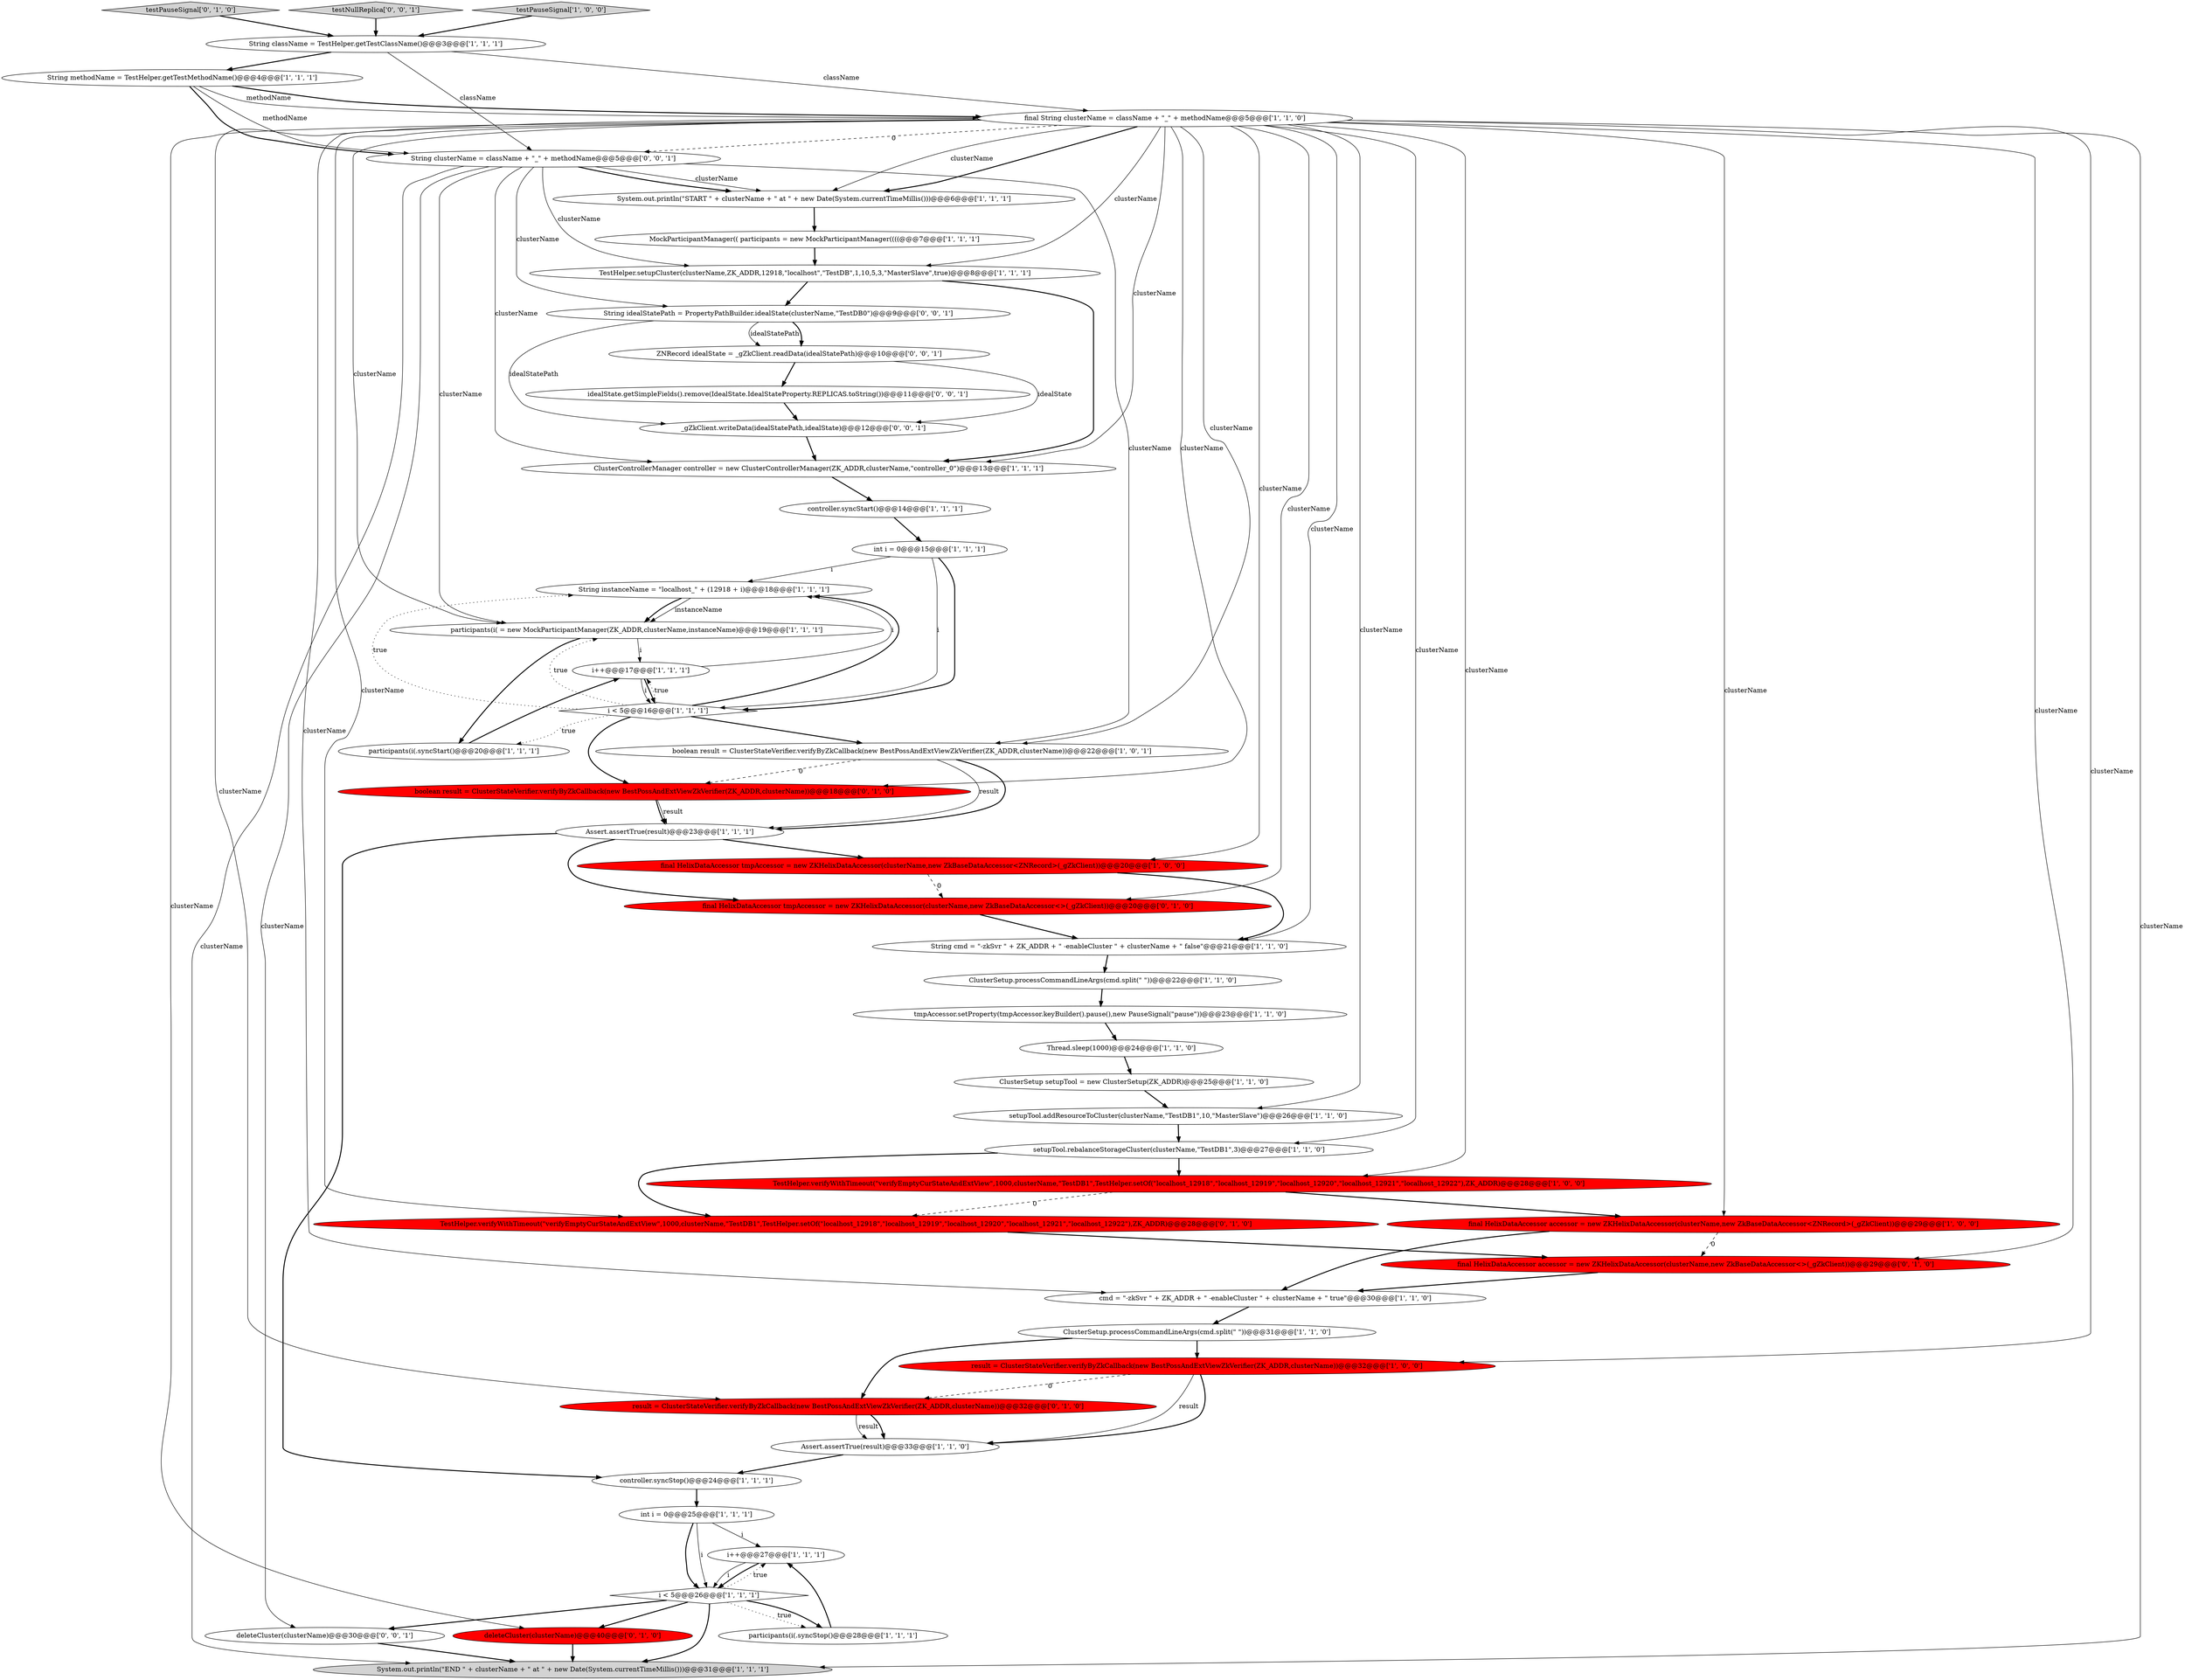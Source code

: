 digraph {
41 [style = filled, label = "TestHelper.verifyWithTimeout(\"verifyEmptyCurStateAndExtView\",1000,clusterName,\"TestDB1\",TestHelper.setOf(\"localhost_12918\",\"localhost_12919\",\"localhost_12920\",\"localhost_12921\",\"localhost_12922\"),ZK_ADDR)@@@28@@@['0', '1', '0']", fillcolor = red, shape = ellipse image = "AAA1AAABBB2BBB"];
0 [style = filled, label = "String methodName = TestHelper.getTestMethodName()@@@4@@@['1', '1', '1']", fillcolor = white, shape = ellipse image = "AAA0AAABBB1BBB"];
1 [style = filled, label = "ClusterControllerManager controller = new ClusterControllerManager(ZK_ADDR,clusterName,\"controller_0\")@@@13@@@['1', '1', '1']", fillcolor = white, shape = ellipse image = "AAA0AAABBB1BBB"];
39 [style = filled, label = "final HelixDataAccessor accessor = new ZKHelixDataAccessor(clusterName,new ZkBaseDataAccessor<>(_gZkClient))@@@29@@@['0', '1', '0']", fillcolor = red, shape = ellipse image = "AAA1AAABBB2BBB"];
35 [style = filled, label = "String instanceName = \"localhost_\" + (12918 + i)@@@18@@@['1', '1', '1']", fillcolor = white, shape = ellipse image = "AAA0AAABBB1BBB"];
36 [style = filled, label = "boolean result = ClusterStateVerifier.verifyByZkCallback(new BestPossAndExtViewZkVerifier(ZK_ADDR,clusterName))@@@22@@@['1', '0', '1']", fillcolor = white, shape = ellipse image = "AAA0AAABBB1BBB"];
16 [style = filled, label = "final HelixDataAccessor tmpAccessor = new ZKHelixDataAccessor(clusterName,new ZkBaseDataAccessor<ZNRecord>(_gZkClient))@@@20@@@['1', '0', '0']", fillcolor = red, shape = ellipse image = "AAA1AAABBB1BBB"];
15 [style = filled, label = "result = ClusterStateVerifier.verifyByZkCallback(new BestPossAndExtViewZkVerifier(ZK_ADDR,clusterName))@@@32@@@['1', '0', '0']", fillcolor = red, shape = ellipse image = "AAA1AAABBB1BBB"];
18 [style = filled, label = "TestHelper.setupCluster(clusterName,ZK_ADDR,12918,\"localhost\",\"TestDB\",1,10,5,3,\"MasterSlave\",true)@@@8@@@['1', '1', '1']", fillcolor = white, shape = ellipse image = "AAA0AAABBB1BBB"];
31 [style = filled, label = "System.out.println(\"START \" + clusterName + \" at \" + new Date(System.currentTimeMillis()))@@@6@@@['1', '1', '1']", fillcolor = white, shape = ellipse image = "AAA0AAABBB1BBB"];
12 [style = filled, label = "ClusterSetup.processCommandLineArgs(cmd.split(\" \"))@@@22@@@['1', '1', '0']", fillcolor = white, shape = ellipse image = "AAA0AAABBB1BBB"];
7 [style = filled, label = "Assert.assertTrue(result)@@@33@@@['1', '1', '0']", fillcolor = white, shape = ellipse image = "AAA0AAABBB1BBB"];
40 [style = filled, label = "final HelixDataAccessor tmpAccessor = new ZKHelixDataAccessor(clusterName,new ZkBaseDataAccessor<>(_gZkClient))@@@20@@@['0', '1', '0']", fillcolor = red, shape = ellipse image = "AAA1AAABBB2BBB"];
27 [style = filled, label = "tmpAccessor.setProperty(tmpAccessor.keyBuilder().pause(),new PauseSignal(\"pause\"))@@@23@@@['1', '1', '0']", fillcolor = white, shape = ellipse image = "AAA0AAABBB1BBB"];
13 [style = filled, label = "int i = 0@@@15@@@['1', '1', '1']", fillcolor = white, shape = ellipse image = "AAA0AAABBB1BBB"];
5 [style = filled, label = "controller.syncStop()@@@24@@@['1', '1', '1']", fillcolor = white, shape = ellipse image = "AAA0AAABBB1BBB"];
11 [style = filled, label = "setupTool.addResourceToCluster(clusterName,\"TestDB1\",10,\"MasterSlave\")@@@26@@@['1', '1', '0']", fillcolor = white, shape = ellipse image = "AAA0AAABBB1BBB"];
2 [style = filled, label = "setupTool.rebalanceStorageCluster(clusterName,\"TestDB1\",3)@@@27@@@['1', '1', '0']", fillcolor = white, shape = ellipse image = "AAA0AAABBB1BBB"];
19 [style = filled, label = "String cmd = \"-zkSvr \" + ZK_ADDR + \" -enableCluster \" + clusterName + \" false\"@@@21@@@['1', '1', '0']", fillcolor = white, shape = ellipse image = "AAA0AAABBB1BBB"];
43 [style = filled, label = "result = ClusterStateVerifier.verifyByZkCallback(new BestPossAndExtViewZkVerifier(ZK_ADDR,clusterName))@@@32@@@['0', '1', '0']", fillcolor = red, shape = ellipse image = "AAA1AAABBB2BBB"];
17 [style = filled, label = "i++@@@27@@@['1', '1', '1']", fillcolor = white, shape = ellipse image = "AAA0AAABBB1BBB"];
49 [style = filled, label = "ZNRecord idealState = _gZkClient.readData(idealStatePath)@@@10@@@['0', '0', '1']", fillcolor = white, shape = ellipse image = "AAA0AAABBB3BBB"];
26 [style = filled, label = "i < 5@@@26@@@['1', '1', '1']", fillcolor = white, shape = diamond image = "AAA0AAABBB1BBB"];
28 [style = filled, label = "i < 5@@@16@@@['1', '1', '1']", fillcolor = white, shape = diamond image = "AAA0AAABBB1BBB"];
45 [style = filled, label = "idealState.getSimpleFields().remove(IdealState.IdealStateProperty.REPLICAS.toString())@@@11@@@['0', '0', '1']", fillcolor = white, shape = ellipse image = "AAA0AAABBB3BBB"];
37 [style = filled, label = "deleteCluster(clusterName)@@@40@@@['0', '1', '0']", fillcolor = red, shape = ellipse image = "AAA1AAABBB2BBB"];
42 [style = filled, label = "testPauseSignal['0', '1', '0']", fillcolor = lightgray, shape = diamond image = "AAA0AAABBB2BBB"];
48 [style = filled, label = "String clusterName = className + \"_\" + methodName@@@5@@@['0', '0', '1']", fillcolor = white, shape = ellipse image = "AAA0AAABBB3BBB"];
21 [style = filled, label = "final HelixDataAccessor accessor = new ZKHelixDataAccessor(clusterName,new ZkBaseDataAccessor<ZNRecord>(_gZkClient))@@@29@@@['1', '0', '0']", fillcolor = red, shape = ellipse image = "AAA1AAABBB1BBB"];
6 [style = filled, label = "i++@@@17@@@['1', '1', '1']", fillcolor = white, shape = ellipse image = "AAA0AAABBB1BBB"];
30 [style = filled, label = "cmd = \"-zkSvr \" + ZK_ADDR + \" -enableCluster \" + clusterName + \" true\"@@@30@@@['1', '1', '0']", fillcolor = white, shape = ellipse image = "AAA0AAABBB1BBB"];
23 [style = filled, label = "System.out.println(\"END \" + clusterName + \" at \" + new Date(System.currentTimeMillis()))@@@31@@@['1', '1', '1']", fillcolor = lightgray, shape = ellipse image = "AAA0AAABBB1BBB"];
25 [style = filled, label = "final String clusterName = className + \"_\" + methodName@@@5@@@['1', '1', '0']", fillcolor = white, shape = ellipse image = "AAA0AAABBB1BBB"];
4 [style = filled, label = "String className = TestHelper.getTestClassName()@@@3@@@['1', '1', '1']", fillcolor = white, shape = ellipse image = "AAA0AAABBB1BBB"];
22 [style = filled, label = "controller.syncStart()@@@14@@@['1', '1', '1']", fillcolor = white, shape = ellipse image = "AAA0AAABBB1BBB"];
47 [style = filled, label = "testNullReplica['0', '0', '1']", fillcolor = lightgray, shape = diamond image = "AAA0AAABBB3BBB"];
44 [style = filled, label = "deleteCluster(clusterName)@@@30@@@['0', '0', '1']", fillcolor = white, shape = ellipse image = "AAA0AAABBB3BBB"];
50 [style = filled, label = "_gZkClient.writeData(idealStatePath,idealState)@@@12@@@['0', '0', '1']", fillcolor = white, shape = ellipse image = "AAA0AAABBB3BBB"];
34 [style = filled, label = "Assert.assertTrue(result)@@@23@@@['1', '1', '1']", fillcolor = white, shape = ellipse image = "AAA0AAABBB1BBB"];
32 [style = filled, label = "participants(i(.syncStart()@@@20@@@['1', '1', '1']", fillcolor = white, shape = ellipse image = "AAA0AAABBB1BBB"];
3 [style = filled, label = "participants(i( = new MockParticipantManager(ZK_ADDR,clusterName,instanceName)@@@19@@@['1', '1', '1']", fillcolor = white, shape = ellipse image = "AAA0AAABBB1BBB"];
9 [style = filled, label = "MockParticipantManager(( participants = new MockParticipantManager((((@@@7@@@['1', '1', '1']", fillcolor = white, shape = ellipse image = "AAA0AAABBB1BBB"];
20 [style = filled, label = "testPauseSignal['1', '0', '0']", fillcolor = lightgray, shape = diamond image = "AAA0AAABBB1BBB"];
8 [style = filled, label = "participants(i(.syncStop()@@@28@@@['1', '1', '1']", fillcolor = white, shape = ellipse image = "AAA0AAABBB1BBB"];
10 [style = filled, label = "ClusterSetup setupTool = new ClusterSetup(ZK_ADDR)@@@25@@@['1', '1', '0']", fillcolor = white, shape = ellipse image = "AAA0AAABBB1BBB"];
38 [style = filled, label = "boolean result = ClusterStateVerifier.verifyByZkCallback(new BestPossAndExtViewZkVerifier(ZK_ADDR,clusterName))@@@18@@@['0', '1', '0']", fillcolor = red, shape = ellipse image = "AAA1AAABBB2BBB"];
14 [style = filled, label = "ClusterSetup.processCommandLineArgs(cmd.split(\" \"))@@@31@@@['1', '1', '0']", fillcolor = white, shape = ellipse image = "AAA0AAABBB1BBB"];
33 [style = filled, label = "int i = 0@@@25@@@['1', '1', '1']", fillcolor = white, shape = ellipse image = "AAA0AAABBB1BBB"];
46 [style = filled, label = "String idealStatePath = PropertyPathBuilder.idealState(clusterName,\"TestDB0\")@@@9@@@['0', '0', '1']", fillcolor = white, shape = ellipse image = "AAA0AAABBB3BBB"];
29 [style = filled, label = "Thread.sleep(1000)@@@24@@@['1', '1', '0']", fillcolor = white, shape = ellipse image = "AAA0AAABBB1BBB"];
24 [style = filled, label = "TestHelper.verifyWithTimeout(\"verifyEmptyCurStateAndExtView\",1000,clusterName,\"TestDB1\",TestHelper.setOf(\"localhost_12918\",\"localhost_12919\",\"localhost_12920\",\"localhost_12921\",\"localhost_12922\"),ZK_ADDR)@@@28@@@['1', '0', '0']", fillcolor = red, shape = ellipse image = "AAA1AAABBB1BBB"];
15->7 [style = solid, label="result"];
25->3 [style = solid, label="clusterName"];
28->35 [style = dotted, label="true"];
31->9 [style = bold, label=""];
36->34 [style = solid, label="result"];
28->38 [style = bold, label=""];
25->48 [style = dashed, label="0"];
48->3 [style = solid, label="clusterName"];
21->30 [style = bold, label=""];
32->6 [style = bold, label=""];
25->18 [style = solid, label="clusterName"];
25->31 [style = bold, label=""];
28->6 [style = dotted, label="true"];
35->3 [style = solid, label="instanceName"];
44->23 [style = bold, label=""];
25->24 [style = solid, label="clusterName"];
25->21 [style = solid, label="clusterName"];
6->28 [style = bold, label=""];
24->21 [style = bold, label=""];
0->25 [style = bold, label=""];
48->18 [style = solid, label="clusterName"];
25->1 [style = solid, label="clusterName"];
25->43 [style = solid, label="clusterName"];
49->50 [style = solid, label="idealState"];
30->14 [style = bold, label=""];
18->46 [style = bold, label=""];
48->44 [style = solid, label="clusterName"];
2->24 [style = bold, label=""];
0->48 [style = solid, label="methodName"];
46->50 [style = solid, label="idealStatePath"];
22->13 [style = bold, label=""];
10->11 [style = bold, label=""];
48->36 [style = solid, label="clusterName"];
48->31 [style = solid, label="clusterName"];
24->41 [style = dashed, label="0"];
28->36 [style = bold, label=""];
48->23 [style = solid, label="clusterName"];
19->12 [style = bold, label=""];
5->33 [style = bold, label=""];
25->19 [style = solid, label="clusterName"];
25->15 [style = solid, label="clusterName"];
46->49 [style = solid, label="idealStatePath"];
16->19 [style = bold, label=""];
17->26 [style = solid, label="i"];
14->43 [style = bold, label=""];
25->11 [style = solid, label="clusterName"];
4->0 [style = bold, label=""];
8->17 [style = bold, label=""];
28->35 [style = bold, label=""];
7->5 [style = bold, label=""];
25->41 [style = solid, label="clusterName"];
18->1 [style = bold, label=""];
0->48 [style = bold, label=""];
26->37 [style = bold, label=""];
14->15 [style = bold, label=""];
33->17 [style = solid, label="i"];
27->29 [style = bold, label=""];
16->40 [style = dashed, label="0"];
2->41 [style = bold, label=""];
49->45 [style = bold, label=""];
26->8 [style = dotted, label="true"];
35->3 [style = bold, label=""];
34->40 [style = bold, label=""];
6->28 [style = solid, label="i"];
43->7 [style = solid, label="result"];
28->3 [style = dotted, label="true"];
38->34 [style = solid, label="result"];
0->25 [style = solid, label="methodName"];
40->19 [style = bold, label=""];
15->43 [style = dashed, label="0"];
26->8 [style = bold, label=""];
25->37 [style = solid, label="clusterName"];
6->35 [style = solid, label="i"];
33->26 [style = bold, label=""];
48->31 [style = bold, label=""];
21->39 [style = dashed, label="0"];
43->7 [style = bold, label=""];
3->6 [style = solid, label="i"];
48->1 [style = solid, label="clusterName"];
13->35 [style = solid, label="i"];
42->4 [style = bold, label=""];
25->23 [style = solid, label="clusterName"];
4->48 [style = solid, label="className"];
28->32 [style = dotted, label="true"];
9->18 [style = bold, label=""];
26->44 [style = bold, label=""];
26->17 [style = dotted, label="true"];
34->16 [style = bold, label=""];
25->2 [style = solid, label="clusterName"];
38->34 [style = bold, label=""];
25->31 [style = solid, label="clusterName"];
29->10 [style = bold, label=""];
13->28 [style = solid, label="i"];
25->40 [style = solid, label="clusterName"];
12->27 [style = bold, label=""];
36->34 [style = bold, label=""];
33->26 [style = solid, label="i"];
36->38 [style = dashed, label="0"];
17->26 [style = bold, label=""];
25->16 [style = solid, label="clusterName"];
15->7 [style = bold, label=""];
34->5 [style = bold, label=""];
4->25 [style = solid, label="className"];
46->49 [style = bold, label=""];
25->39 [style = solid, label="clusterName"];
37->23 [style = bold, label=""];
25->36 [style = solid, label="clusterName"];
11->2 [style = bold, label=""];
20->4 [style = bold, label=""];
1->22 [style = bold, label=""];
39->30 [style = bold, label=""];
25->38 [style = solid, label="clusterName"];
45->50 [style = bold, label=""];
50->1 [style = bold, label=""];
26->23 [style = bold, label=""];
25->30 [style = solid, label="clusterName"];
48->46 [style = solid, label="clusterName"];
41->39 [style = bold, label=""];
3->32 [style = bold, label=""];
13->28 [style = bold, label=""];
47->4 [style = bold, label=""];
}
